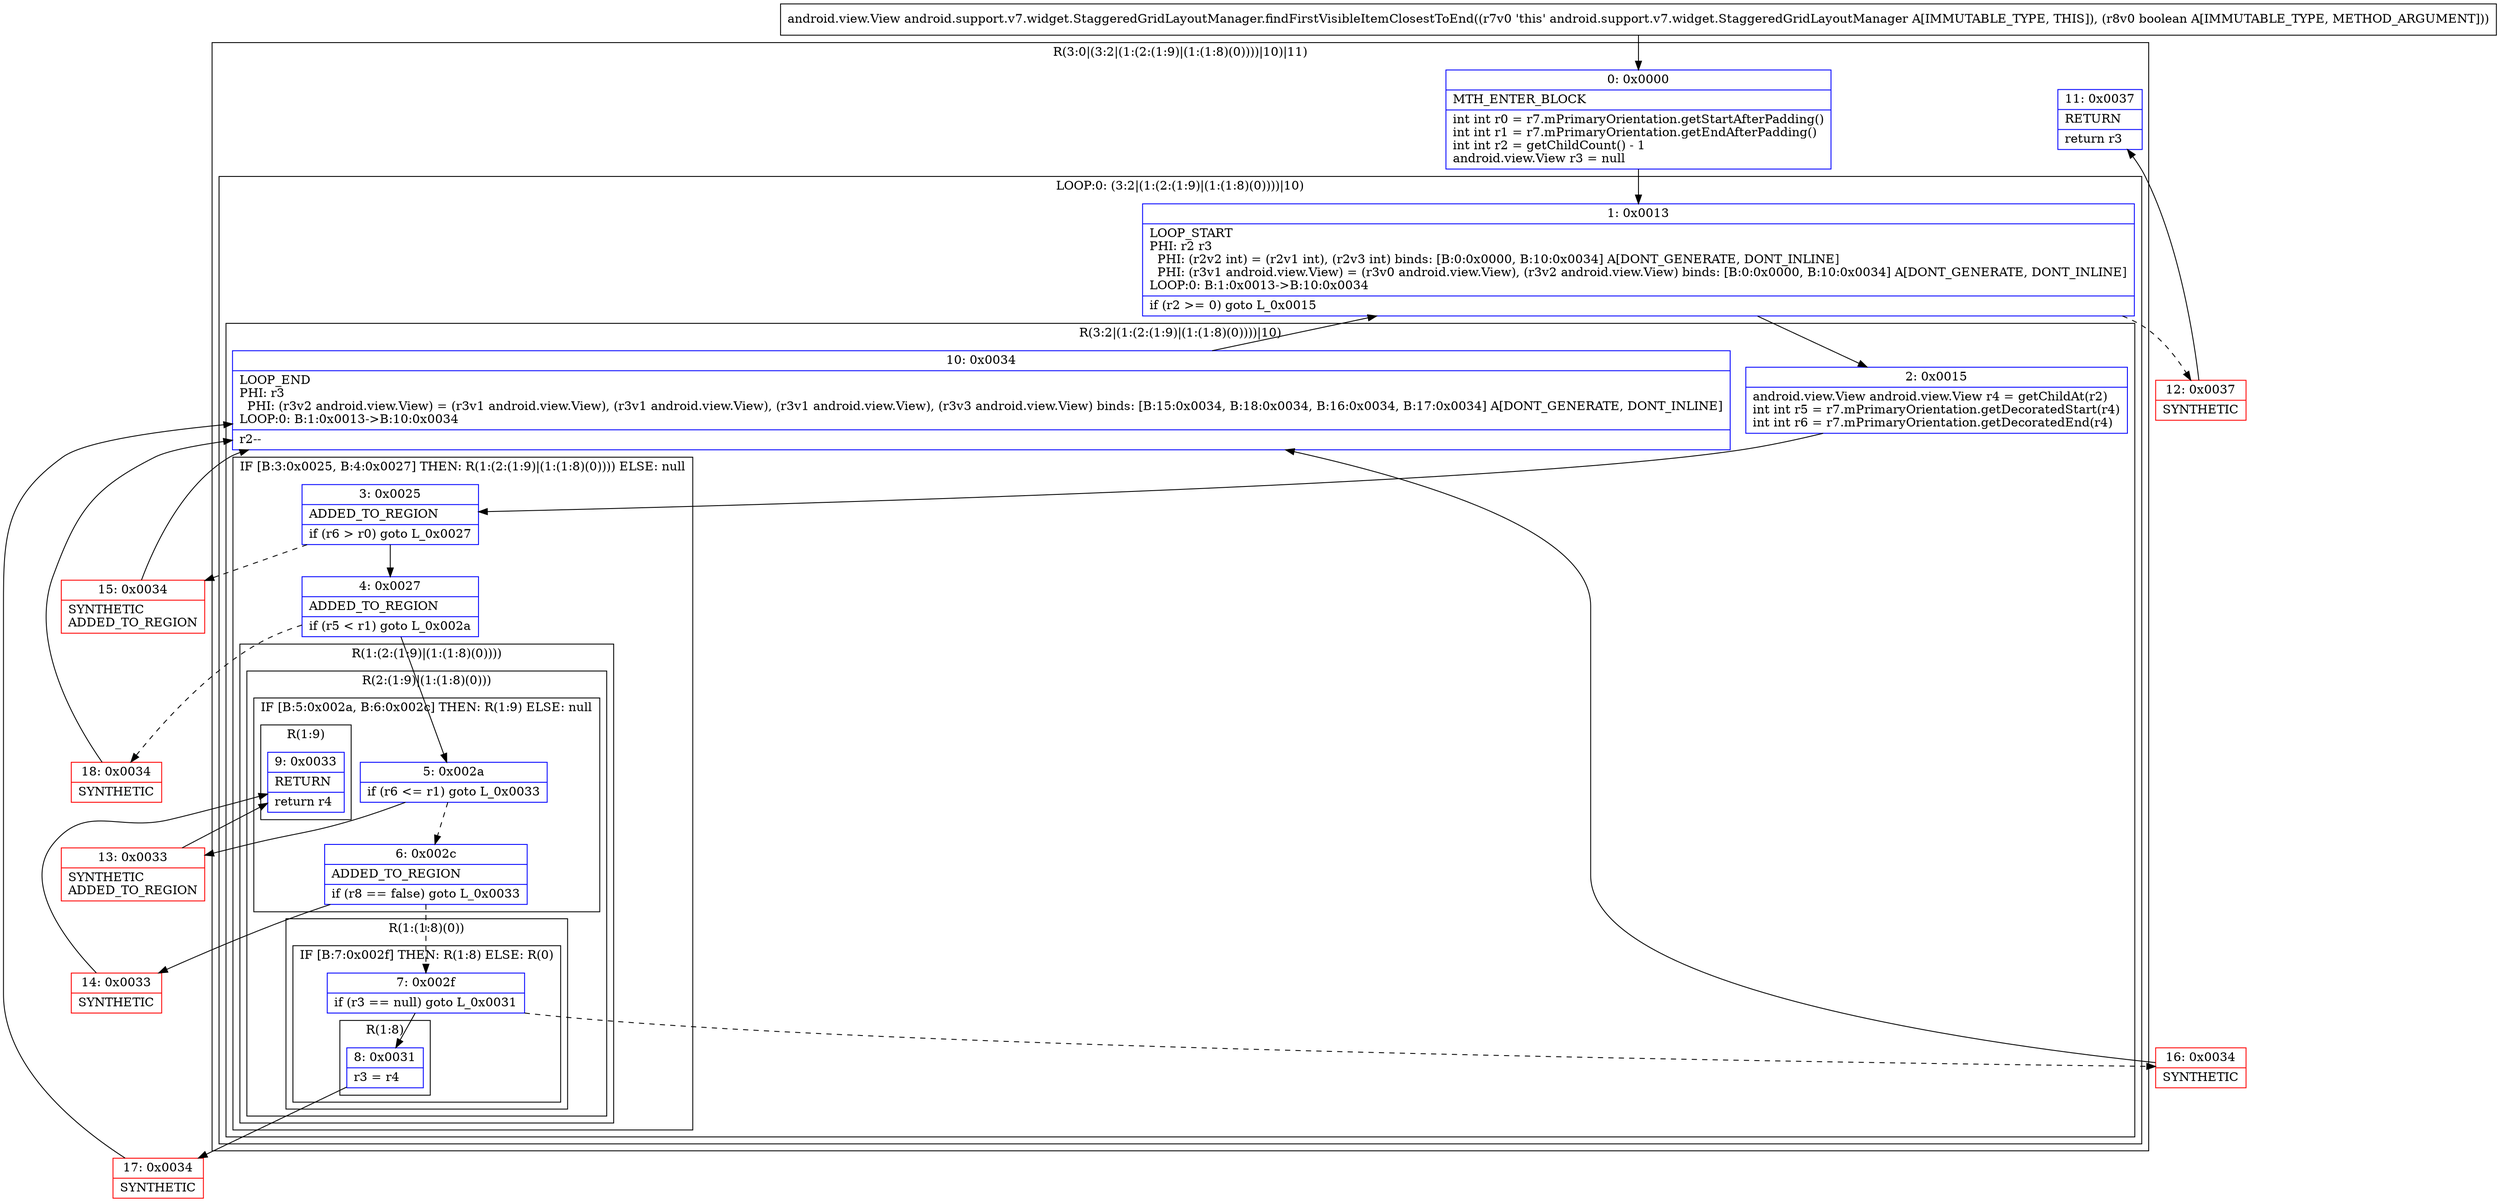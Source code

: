 digraph "CFG forandroid.support.v7.widget.StaggeredGridLayoutManager.findFirstVisibleItemClosestToEnd(Z)Landroid\/view\/View;" {
subgraph cluster_Region_219657064 {
label = "R(3:0|(3:2|(1:(2:(1:9)|(1:(1:8)(0))))|10)|11)";
node [shape=record,color=blue];
Node_0 [shape=record,label="{0\:\ 0x0000|MTH_ENTER_BLOCK\l|int int r0 = r7.mPrimaryOrientation.getStartAfterPadding()\lint int r1 = r7.mPrimaryOrientation.getEndAfterPadding()\lint int r2 = getChildCount() \- 1\landroid.view.View r3 = null\l}"];
subgraph cluster_LoopRegion_1599366833 {
label = "LOOP:0: (3:2|(1:(2:(1:9)|(1:(1:8)(0))))|10)";
node [shape=record,color=blue];
Node_1 [shape=record,label="{1\:\ 0x0013|LOOP_START\lPHI: r2 r3 \l  PHI: (r2v2 int) = (r2v1 int), (r2v3 int) binds: [B:0:0x0000, B:10:0x0034] A[DONT_GENERATE, DONT_INLINE]\l  PHI: (r3v1 android.view.View) = (r3v0 android.view.View), (r3v2 android.view.View) binds: [B:0:0x0000, B:10:0x0034] A[DONT_GENERATE, DONT_INLINE]\lLOOP:0: B:1:0x0013\-\>B:10:0x0034\l|if (r2 \>= 0) goto L_0x0015\l}"];
subgraph cluster_Region_1869091520 {
label = "R(3:2|(1:(2:(1:9)|(1:(1:8)(0))))|10)";
node [shape=record,color=blue];
Node_2 [shape=record,label="{2\:\ 0x0015|android.view.View android.view.View r4 = getChildAt(r2)\lint int r5 = r7.mPrimaryOrientation.getDecoratedStart(r4)\lint int r6 = r7.mPrimaryOrientation.getDecoratedEnd(r4)\l}"];
subgraph cluster_IfRegion_1659508821 {
label = "IF [B:3:0x0025, B:4:0x0027] THEN: R(1:(2:(1:9)|(1:(1:8)(0)))) ELSE: null";
node [shape=record,color=blue];
Node_3 [shape=record,label="{3\:\ 0x0025|ADDED_TO_REGION\l|if (r6 \> r0) goto L_0x0027\l}"];
Node_4 [shape=record,label="{4\:\ 0x0027|ADDED_TO_REGION\l|if (r5 \< r1) goto L_0x002a\l}"];
subgraph cluster_Region_1161712848 {
label = "R(1:(2:(1:9)|(1:(1:8)(0))))";
node [shape=record,color=blue];
subgraph cluster_Region_1340468030 {
label = "R(2:(1:9)|(1:(1:8)(0)))";
node [shape=record,color=blue];
subgraph cluster_IfRegion_1202473737 {
label = "IF [B:5:0x002a, B:6:0x002c] THEN: R(1:9) ELSE: null";
node [shape=record,color=blue];
Node_5 [shape=record,label="{5\:\ 0x002a|if (r6 \<= r1) goto L_0x0033\l}"];
Node_6 [shape=record,label="{6\:\ 0x002c|ADDED_TO_REGION\l|if (r8 == false) goto L_0x0033\l}"];
subgraph cluster_Region_79625015 {
label = "R(1:9)";
node [shape=record,color=blue];
Node_9 [shape=record,label="{9\:\ 0x0033|RETURN\l|return r4\l}"];
}
}
subgraph cluster_Region_1040215736 {
label = "R(1:(1:8)(0))";
node [shape=record,color=blue];
subgraph cluster_IfRegion_2015591276 {
label = "IF [B:7:0x002f] THEN: R(1:8) ELSE: R(0)";
node [shape=record,color=blue];
Node_7 [shape=record,label="{7\:\ 0x002f|if (r3 == null) goto L_0x0031\l}"];
subgraph cluster_Region_1567791048 {
label = "R(1:8)";
node [shape=record,color=blue];
Node_8 [shape=record,label="{8\:\ 0x0031|r3 = r4\l}"];
}
subgraph cluster_Region_1479421517 {
label = "R(0)";
node [shape=record,color=blue];
}
}
}
}
}
}
Node_10 [shape=record,label="{10\:\ 0x0034|LOOP_END\lPHI: r3 \l  PHI: (r3v2 android.view.View) = (r3v1 android.view.View), (r3v1 android.view.View), (r3v1 android.view.View), (r3v3 android.view.View) binds: [B:15:0x0034, B:18:0x0034, B:16:0x0034, B:17:0x0034] A[DONT_GENERATE, DONT_INLINE]\lLOOP:0: B:1:0x0013\-\>B:10:0x0034\l|r2\-\-\l}"];
}
}
Node_11 [shape=record,label="{11\:\ 0x0037|RETURN\l|return r3\l}"];
}
Node_12 [shape=record,color=red,label="{12\:\ 0x0037|SYNTHETIC\l}"];
Node_13 [shape=record,color=red,label="{13\:\ 0x0033|SYNTHETIC\lADDED_TO_REGION\l}"];
Node_14 [shape=record,color=red,label="{14\:\ 0x0033|SYNTHETIC\l}"];
Node_15 [shape=record,color=red,label="{15\:\ 0x0034|SYNTHETIC\lADDED_TO_REGION\l}"];
Node_16 [shape=record,color=red,label="{16\:\ 0x0034|SYNTHETIC\l}"];
Node_17 [shape=record,color=red,label="{17\:\ 0x0034|SYNTHETIC\l}"];
Node_18 [shape=record,color=red,label="{18\:\ 0x0034|SYNTHETIC\l}"];
MethodNode[shape=record,label="{android.view.View android.support.v7.widget.StaggeredGridLayoutManager.findFirstVisibleItemClosestToEnd((r7v0 'this' android.support.v7.widget.StaggeredGridLayoutManager A[IMMUTABLE_TYPE, THIS]), (r8v0 boolean A[IMMUTABLE_TYPE, METHOD_ARGUMENT])) }"];
MethodNode -> Node_0;
Node_0 -> Node_1;
Node_1 -> Node_2;
Node_1 -> Node_12[style=dashed];
Node_2 -> Node_3;
Node_3 -> Node_4;
Node_3 -> Node_15[style=dashed];
Node_4 -> Node_5;
Node_4 -> Node_18[style=dashed];
Node_5 -> Node_6[style=dashed];
Node_5 -> Node_13;
Node_6 -> Node_7[style=dashed];
Node_6 -> Node_14;
Node_7 -> Node_8;
Node_7 -> Node_16[style=dashed];
Node_8 -> Node_17;
Node_10 -> Node_1;
Node_12 -> Node_11;
Node_13 -> Node_9;
Node_14 -> Node_9;
Node_15 -> Node_10;
Node_16 -> Node_10;
Node_17 -> Node_10;
Node_18 -> Node_10;
}

